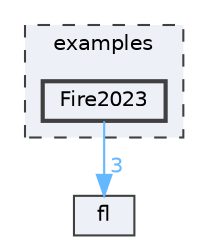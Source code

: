 digraph "/home/runner/work/FastLED/FastLED/examples/Fire2023"
{
 // INTERACTIVE_SVG=YES
 // LATEX_PDF_SIZE
  bgcolor="transparent";
  edge [fontname=Helvetica,fontsize=10,labelfontname=Helvetica,labelfontsize=10];
  node [fontname=Helvetica,fontsize=10,shape=box,height=0.2,width=0.4];
  compound=true
  subgraph clusterdir_d28a4824dc47e487b107a5db32ef43c4 {
    graph [ bgcolor="#edf0f7", pencolor="grey25", label="examples", fontname=Helvetica,fontsize=10 style="filled,dashed", URL="dir_d28a4824dc47e487b107a5db32ef43c4.html",tooltip=""]
  dir_a7814f5eb642f8fc842d435ed906d060 [label="Fire2023", fillcolor="#edf0f7", color="grey25", style="filled,bold", URL="dir_a7814f5eb642f8fc842d435ed906d060.html",tooltip=""];
  }
  dir_4d1829fa9bd13d7db71e765b2707b248 [label="fl", fillcolor="#edf0f7", color="grey25", style="filled", URL="dir_4d1829fa9bd13d7db71e765b2707b248.html",tooltip=""];
  dir_a7814f5eb642f8fc842d435ed906d060->dir_4d1829fa9bd13d7db71e765b2707b248 [headlabel="3", labeldistance=1.5 headhref="dir_000025_000027.html" href="dir_000025_000027.html" color="steelblue1" fontcolor="steelblue1"];
}
